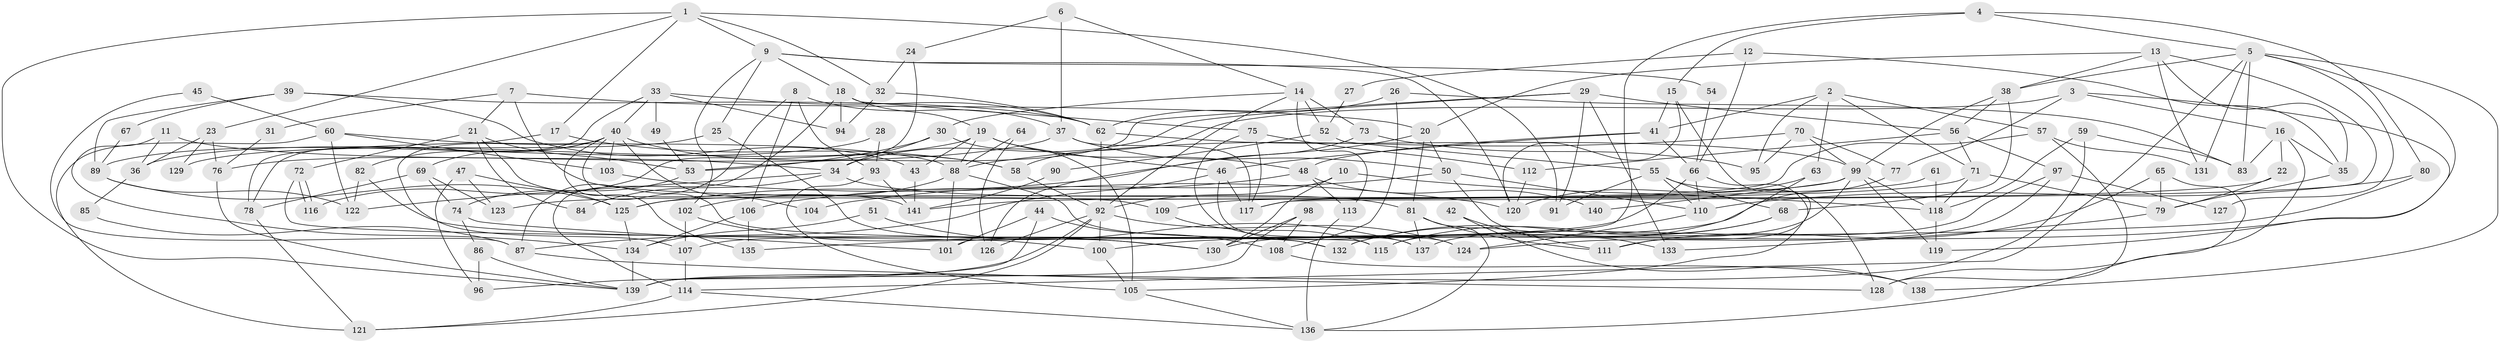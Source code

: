 // Generated by graph-tools (version 1.1) at 2025/36/03/09/25 02:36:16]
// undirected, 141 vertices, 282 edges
graph export_dot {
graph [start="1"]
  node [color=gray90,style=filled];
  1;
  2;
  3;
  4;
  5;
  6;
  7;
  8;
  9;
  10;
  11;
  12;
  13;
  14;
  15;
  16;
  17;
  18;
  19;
  20;
  21;
  22;
  23;
  24;
  25;
  26;
  27;
  28;
  29;
  30;
  31;
  32;
  33;
  34;
  35;
  36;
  37;
  38;
  39;
  40;
  41;
  42;
  43;
  44;
  45;
  46;
  47;
  48;
  49;
  50;
  51;
  52;
  53;
  54;
  55;
  56;
  57;
  58;
  59;
  60;
  61;
  62;
  63;
  64;
  65;
  66;
  67;
  68;
  69;
  70;
  71;
  72;
  73;
  74;
  75;
  76;
  77;
  78;
  79;
  80;
  81;
  82;
  83;
  84;
  85;
  86;
  87;
  88;
  89;
  90;
  91;
  92;
  93;
  94;
  95;
  96;
  97;
  98;
  99;
  100;
  101;
  102;
  103;
  104;
  105;
  106;
  107;
  108;
  109;
  110;
  111;
  112;
  113;
  114;
  115;
  116;
  117;
  118;
  119;
  120;
  121;
  122;
  123;
  124;
  125;
  126;
  127;
  128;
  129;
  130;
  131;
  132;
  133;
  134;
  135;
  136;
  137;
  138;
  139;
  140;
  141;
  1 -- 17;
  1 -- 91;
  1 -- 9;
  1 -- 23;
  1 -- 32;
  1 -- 139;
  2 -- 71;
  2 -- 41;
  2 -- 57;
  2 -- 63;
  2 -- 95;
  3 -- 119;
  3 -- 58;
  3 -- 16;
  3 -- 77;
  4 -- 5;
  4 -- 15;
  4 -- 80;
  4 -- 101;
  5 -- 38;
  5 -- 131;
  5 -- 83;
  5 -- 100;
  5 -- 114;
  5 -- 127;
  5 -- 138;
  6 -- 14;
  6 -- 37;
  6 -- 24;
  7 -- 21;
  7 -- 109;
  7 -- 20;
  7 -- 31;
  8 -- 87;
  8 -- 37;
  8 -- 93;
  8 -- 106;
  9 -- 120;
  9 -- 18;
  9 -- 25;
  9 -- 54;
  9 -- 102;
  10 -- 118;
  10 -- 130;
  10 -- 92;
  11 -- 34;
  11 -- 36;
  11 -- 134;
  12 -- 66;
  12 -- 35;
  12 -- 27;
  13 -- 20;
  13 -- 35;
  13 -- 38;
  13 -- 117;
  13 -- 131;
  14 -- 92;
  14 -- 30;
  14 -- 52;
  14 -- 73;
  14 -- 113;
  15 -- 120;
  15 -- 41;
  15 -- 128;
  16 -- 128;
  16 -- 22;
  16 -- 35;
  16 -- 83;
  17 -- 58;
  17 -- 78;
  18 -- 75;
  18 -- 19;
  18 -- 94;
  18 -- 114;
  19 -- 48;
  19 -- 36;
  19 -- 43;
  19 -- 46;
  19 -- 88;
  20 -- 125;
  20 -- 50;
  20 -- 81;
  21 -- 141;
  21 -- 53;
  21 -- 72;
  21 -- 84;
  22 -- 79;
  22 -- 109;
  23 -- 76;
  23 -- 36;
  23 -- 129;
  24 -- 32;
  24 -- 116;
  25 -- 130;
  25 -- 129;
  26 -- 83;
  26 -- 62;
  26 -- 108;
  27 -- 52;
  28 -- 93;
  28 -- 89;
  29 -- 34;
  29 -- 133;
  29 -- 53;
  29 -- 56;
  29 -- 91;
  30 -- 53;
  30 -- 34;
  30 -- 105;
  31 -- 76;
  32 -- 62;
  32 -- 94;
  33 -- 40;
  33 -- 94;
  33 -- 49;
  33 -- 62;
  33 -- 78;
  34 -- 81;
  34 -- 122;
  34 -- 84;
  35 -- 79;
  36 -- 85;
  37 -- 117;
  37 -- 50;
  37 -- 76;
  38 -- 99;
  38 -- 56;
  38 -- 68;
  39 -- 89;
  39 -- 62;
  39 -- 43;
  39 -- 67;
  40 -- 103;
  40 -- 107;
  40 -- 58;
  40 -- 69;
  40 -- 82;
  40 -- 104;
  40 -- 132;
  40 -- 135;
  41 -- 48;
  41 -- 66;
  41 -- 46;
  42 -- 111;
  42 -- 138;
  43 -- 141;
  44 -- 101;
  44 -- 139;
  44 -- 108;
  45 -- 87;
  45 -- 60;
  46 -- 87;
  46 -- 117;
  46 -- 124;
  47 -- 123;
  47 -- 96;
  47 -- 125;
  48 -- 106;
  48 -- 113;
  48 -- 140;
  49 -- 53;
  50 -- 110;
  50 -- 104;
  50 -- 133;
  51 -- 137;
  51 -- 134;
  52 -- 55;
  52 -- 90;
  53 -- 74;
  54 -- 66;
  55 -- 105;
  55 -- 68;
  55 -- 91;
  55 -- 110;
  56 -- 71;
  56 -- 97;
  56 -- 112;
  57 -- 117;
  57 -- 128;
  57 -- 131;
  58 -- 92;
  59 -- 83;
  59 -- 139;
  59 -- 118;
  60 -- 121;
  60 -- 88;
  60 -- 103;
  60 -- 122;
  61 -- 141;
  61 -- 118;
  62 -- 92;
  62 -- 99;
  63 -- 132;
  63 -- 120;
  64 -- 88;
  64 -- 126;
  65 -- 111;
  65 -- 136;
  65 -- 79;
  66 -- 107;
  66 -- 110;
  66 -- 111;
  67 -- 89;
  68 -- 132;
  68 -- 115;
  69 -- 78;
  69 -- 74;
  69 -- 123;
  70 -- 99;
  70 -- 88;
  70 -- 77;
  70 -- 95;
  71 -- 118;
  71 -- 79;
  71 -- 125;
  72 -- 116;
  72 -- 116;
  72 -- 115;
  73 -- 95;
  73 -- 126;
  74 -- 101;
  74 -- 86;
  75 -- 137;
  75 -- 117;
  75 -- 112;
  76 -- 139;
  77 -- 130;
  78 -- 121;
  79 -- 133;
  80 -- 135;
  80 -- 110;
  81 -- 136;
  81 -- 111;
  81 -- 137;
  82 -- 100;
  82 -- 122;
  85 -- 87;
  86 -- 139;
  86 -- 96;
  87 -- 128;
  88 -- 102;
  88 -- 101;
  88 -- 132;
  89 -- 122;
  89 -- 125;
  90 -- 141;
  92 -- 124;
  92 -- 96;
  92 -- 100;
  92 -- 121;
  92 -- 126;
  93 -- 105;
  93 -- 141;
  97 -- 124;
  97 -- 127;
  97 -- 137;
  98 -- 108;
  98 -- 139;
  98 -- 130;
  99 -- 115;
  99 -- 118;
  99 -- 119;
  99 -- 123;
  99 -- 140;
  100 -- 105;
  102 -- 130;
  102 -- 107;
  103 -- 120;
  105 -- 136;
  106 -- 134;
  106 -- 135;
  107 -- 114;
  108 -- 138;
  109 -- 115;
  110 -- 124;
  112 -- 120;
  113 -- 136;
  114 -- 121;
  114 -- 136;
  118 -- 119;
  125 -- 134;
  134 -- 139;
}

